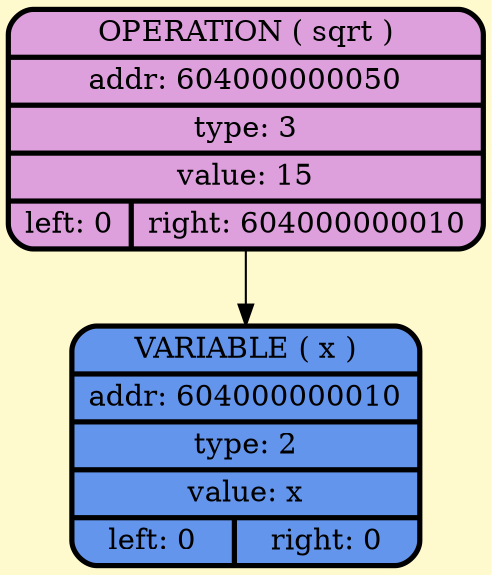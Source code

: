 digraph G {
    node [style=filled, fontcolor=darkblue, fillcolor=peachpuff, color="#252A34", penwidth=2.5];
    bgcolor="lemonchiffon";

node_0x604000000050 [shape=Mrecord; style = filled; fillcolor=plum; color = "#000000"; fontcolor = "#000000";label=" {OPERATION ( sqrt ) | addr: 604000000050 | type: 3 | value: 15 | {left: 0 | right: 604000000010}} "];
    node_0x604000000010 [shape=Mrecord; style = filled; fillcolor = cornflowerblue; color = "#000000"; fontcolor = "#000000";  label="  {VARIABLE ( x )| addr: 604000000010 | type: 2| value: x | {left: 0 | right: 0}} "];
    node_0x604000000050 -> node_0x604000000010;
}
